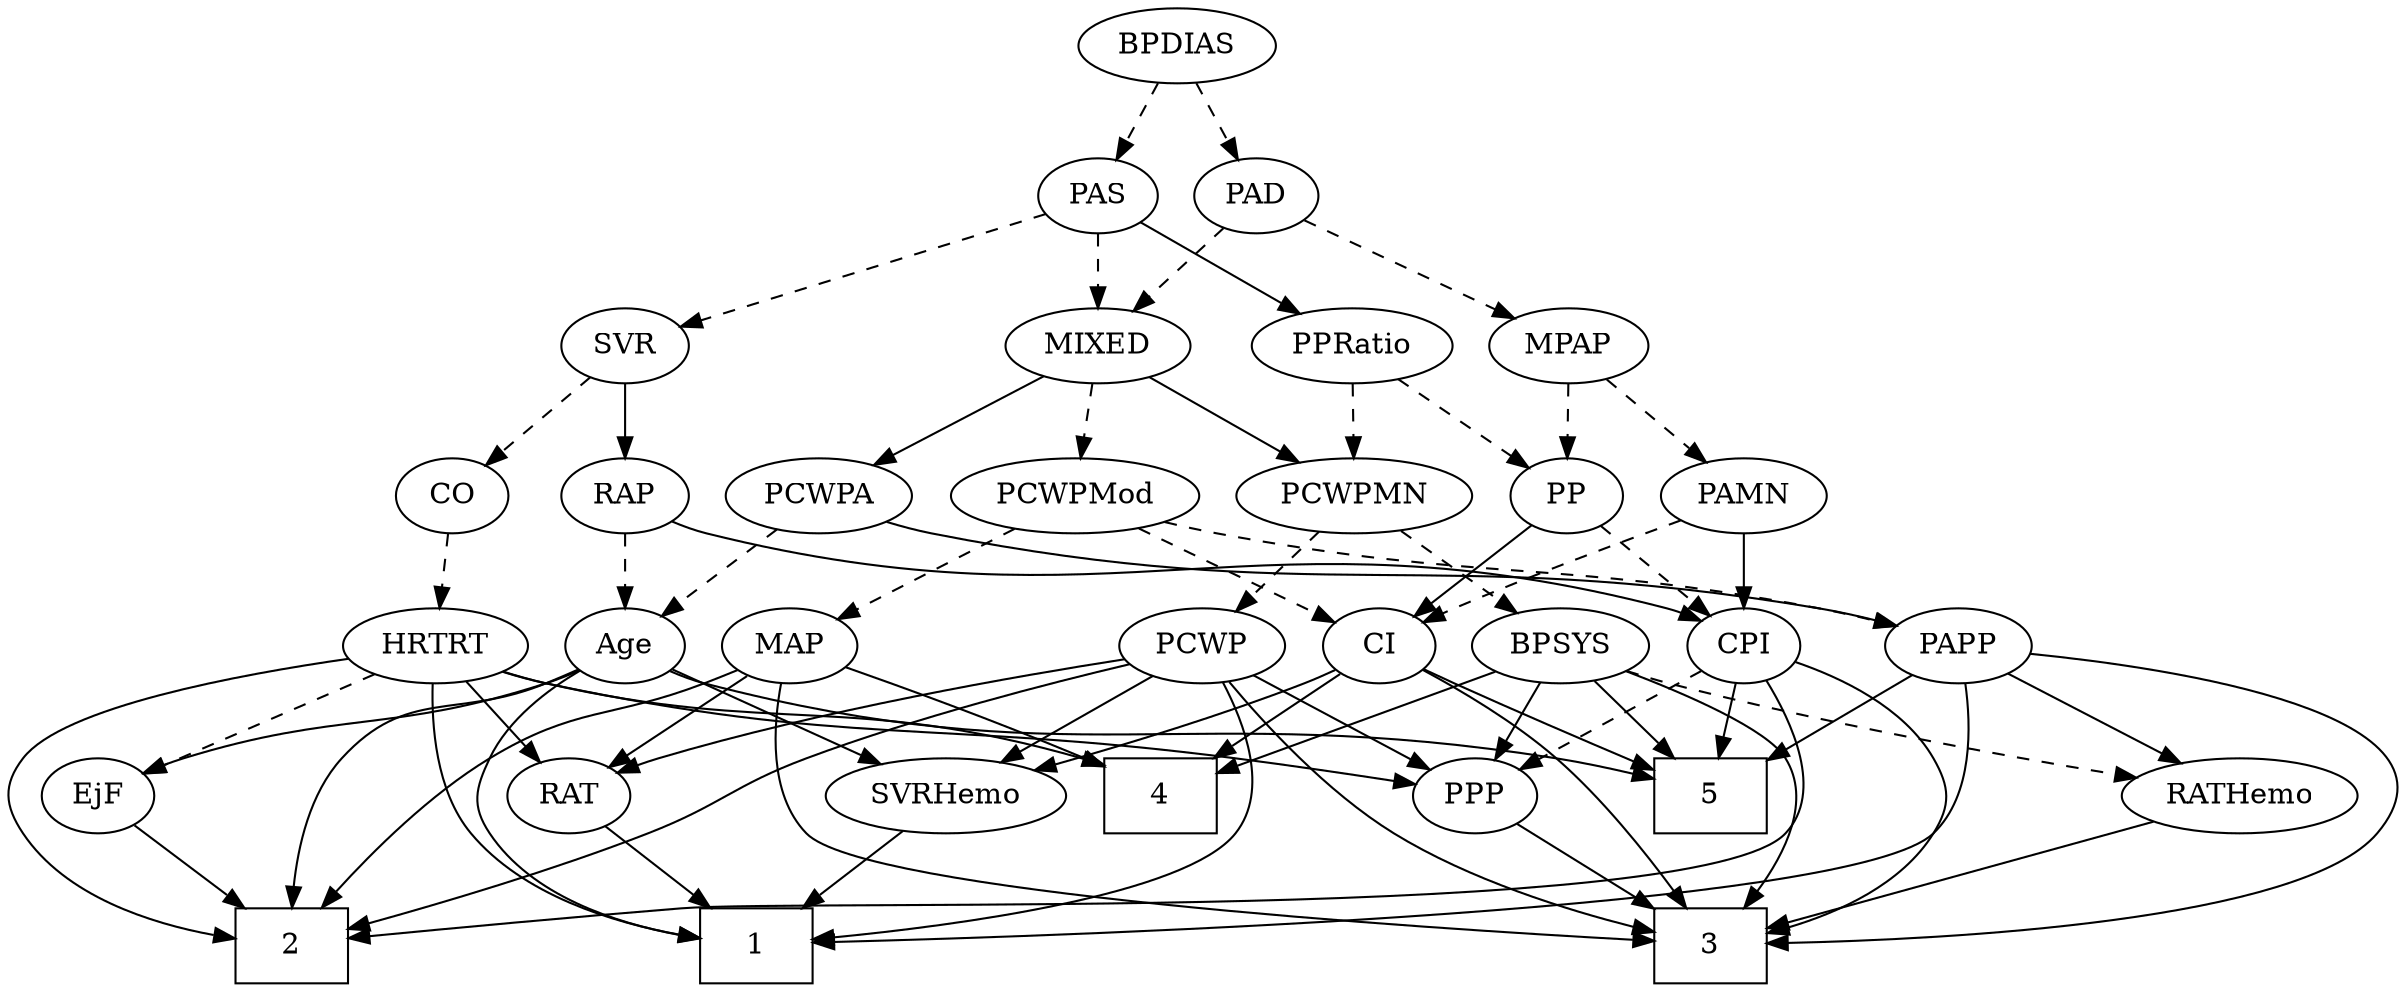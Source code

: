 strict digraph {
	graph [bb="0,0,1104.9,468"];
	node [label="\N"];
	1	[height=0.5,
		pos="788.94,18",
		shape=box,
		width=0.75];
	2	[height=0.5,
		pos="929.94,18",
		shape=box,
		width=0.75];
	3	[height=0.5,
		pos="346.94,18",
		shape=box,
		width=0.75];
	4	[height=0.5,
		pos="346.94,90",
		shape=box,
		width=0.75];
	5	[height=0.5,
		pos="236.94,90",
		shape=box,
		width=0.75];
	Age	[height=0.5,
		pos="919.94,162",
		width=0.75];
	Age -> 1	[pos="e,816.31,27.232 917.76,143.73 914.51,124.29 906.74,92.734 888.94,72 872.37,52.693 846.98,39.357 825.93,30.892",
		style=solid];
	Age -> 2	[pos="e,957.33,22.536 946.25,157.01 990.99,149.62 1078.8,132.32 1096.9,108 1133.7,58.652 1027.3,33.878 967.55,24.131",
		style=solid];
	Age -> 5	[pos="e,264.16,98.37 899.89,149.9 894.82,147.56 889.3,145.38 883.94,144 636.83,80.385 563.46,144.69 310.94,108 298.84,106.24 285.78,103.52 \
274.06,100.77",
		style=solid];
	EjF	[height=0.5,
		pos="1060.9,90",
		width=0.75];
	Age -> EjF	[pos="e,1039.7,101.55 941.05,150.52 964.83,138.72 1003.7,119.43 1030.7,106.03",
		style=solid];
	SVRHemo	[height=0.5,
		pos="741.94,90",
		width=1.3902];
	Age -> SVRHemo	[pos="e,776.7,103.05 898.76,150.63 893.92,148.37 888.78,146.04 883.94,144 851.63,130.37 814.47,116.56 786.27,106.46",
		style=solid];
	EjF -> 2	[pos="e,957.09,33.504 1040.5,78.062 1020.6,67.424 989.9,51.038 965.92,38.222",
		style=solid];
	RAP	[height=0.5,
		pos="905.94,234",
		width=0.77632];
	RAP -> Age	[pos="e,916.49,180.28 909.33,216.05 910.88,208.35 912.74,199.03 914.47,190.36",
		style=dashed];
	CPI	[height=0.5,
		pos="421.94,162",
		width=0.75];
	RAP -> CPI	[pos="e,444.07,172.33 884.88,221.83 879.79,219.55 874.27,217.42 868.94,216 696.46,170.07 643.2,218.68 468.94,180 463.89,178.88 458.63,\
177.35 453.54,175.68",
		style=solid];
	MIXED	[height=0.5,
		pos="628.94,306",
		width=1.1193];
	PCWPMod	[height=0.5,
		pos="508.94,234",
		width=1.4443];
	MIXED -> PCWPMod	[pos="e,534.38,249.84 605.52,291.34 587.78,280.99 563.13,266.61 543.18,254.97",
		style=dashed];
	PCWPA	[height=0.5,
		pos="738.94,234",
		width=1.1555];
	MIXED -> PCWPA	[pos="e,716.34,249.38 651.2,290.83 667.5,280.47 689.82,266.26 707.87,254.78",
		style=solid];
	PCWPMN	[height=0.5,
		pos="628.94,234",
		width=1.3902];
	MIXED -> PCWPMN	[pos="e,628.94,252.1 628.94,287.7 628.94,279.98 628.94,270.71 628.94,262.11",
		style=solid];
	MPAP	[height=0.5,
		pos="411.94,306",
		width=0.97491];
	PAMN	[height=0.5,
		pos="330.94,234",
		width=1.011];
	MPAP -> PAMN	[pos="e,348.38,250.07 394.77,290.15 383.57,280.48 368.76,267.68 356.22,256.85",
		style=dashed];
	PP	[height=0.5,
		pos="411.94,234",
		width=0.75];
	MPAP -> PP	[pos="e,411.94,252.1 411.94,287.7 411.94,279.98 411.94,270.71 411.94,262.11",
		style=dashed];
	BPSYS	[height=0.5,
		pos="266.94,162",
		width=1.0471];
	BPSYS -> 3	[pos="e,319.89,20.003 242.06,148.46 227.14,139.45 209.46,125.76 200.94,108 194.03,93.573 191.76,85.103 200.94,72 225.35,37.179 275.08,\
25.146 309.68,21.039",
		style=solid];
	BPSYS -> 4	[pos="e,327.37,108.13 284.3,145.81 294.61,136.79 307.9,125.16 319.59,114.93",
		style=solid];
	BPSYS -> 5	[pos="e,244.35,108.28 259.68,144.05 256.27,136.09 252.12,126.41 248.31,117.51",
		style=solid];
	RATHemo	[height=0.5,
		pos="66.945,90",
		width=1.3721];
	BPSYS -> RATHemo	[pos="e,101.63,102.86 237.88,150.42 231.95,148.28 225.75,146.06 219.94,144 183.36,131.05 141.74,116.65 111.15,106.14",
		style=dashed];
	PPP	[height=0.5,
		pos="532.94,90",
		width=0.75];
	BPSYS -> PPP	[pos="e,507.41,96.227 295.61,150.07 301.63,147.93 307.96,145.8 313.94,144 377.93,124.75 454.02,107.59 497.58,98.306",
		style=solid];
	PAD	[height=0.5,
		pos="554.94,378",
		width=0.79437];
	PAD -> MIXED	[pos="e,612.6,322.46 570.28,362.5 580.32,353 593.65,340.38 605.07,329.58",
		style=dashed];
	PAD -> MPAP	[pos="e,436.64,319.09 532.91,366.22 509.65,354.83 472.67,336.73 445.72,323.53",
		style=dashed];
	CO	[height=0.5,
		pos="832.94,234",
		width=0.75];
	HRTRT	[height=0.5,
		pos="834.94,162",
		width=1.1013];
	CO -> HRTRT	[pos="e,834.46,180.1 833.44,215.7 833.66,207.98 833.92,198.71 834.17,190.11",
		style=dashed];
	PAS	[height=0.5,
		pos="628.94,378",
		width=0.75];
	PAS -> MIXED	[pos="e,628.94,324.1 628.94,359.7 628.94,351.98 628.94,342.71 628.94,334.11",
		style=dashed];
	SVR	[height=0.5,
		pos="832.94,306",
		width=0.77632];
	PAS -> SVR	[pos="e,808.87,315.26 652.35,368.97 688.41,356.6 757.73,332.81 799.21,318.57",
		style=dashed];
	PPRatio	[height=0.5,
		pos="530.94,306",
		width=1.1013];
	PAS -> PPRatio	[pos="e,551.52,321.7 610.97,364.16 596.67,353.94 576.37,339.44 559.79,327.61",
		style=solid];
	PAMN -> CPI	[pos="e,404.96,176.07 349.8,218.5 363.38,208.05 381.84,193.85 396.69,182.42",
		style=solid];
	CI	[height=0.5,
		pos="349.94,162",
		width=0.75];
	PAMN -> CI	[pos="e,345.39,179.79 335.54,216.05 337.69,208.14 340.3,198.54 342.7,189.69",
		style=dashed];
	RATHemo -> 3	[pos="e,319.83,25.402 105.22,78.514 113.37,76.325 121.94,74.058 129.94,72 193.06,55.78 266.81,38.019 310.04,27.728",
		style=solid];
	CPI -> 2	[pos="e,902.81,23.785 430.55,144.55 442.42,123.71 465.92,88.545 496.94,72 561.65,37.495 752.28,45.863 824.94,36 847.54,32.933 872.77,28.87 \
892.83,25.485",
		style=solid];
	CPI -> 3	[pos="e,359.78,36.154 415.64,144.16 408.57,125.93 396.33,96.215 382.94,72 377.83,62.751 371.56,53.068 365.69,44.546",
		style=solid];
	CPI -> 5	[pos="e,264.17,99.778 400.78,150.58 395.95,148.32 390.8,146 385.94,144 348.32,128.47 304.31,113.15 273.92,103.01",
		style=solid];
	CPI -> PPP	[pos="e,513.74,103.11 441.03,148.97 458.66,137.85 485.07,121.19 505.06,108.58",
		style=dashed];
	RAT	[height=0.5,
		pos="836.94,90",
		width=0.75827];
	RAT -> 1	[pos="e,800.8,36.292 826.05,73.116 820.29,64.716 813.08,54.196 806.55,44.671",
		style=solid];
	SVR -> RAP	[pos="e,890.84,249.49 848.07,290.5 858.25,280.73 871.85,267.69 883.31,256.7",
		style=solid];
	SVR -> CO	[pos="e,832.94,252.1 832.94,287.7 832.94,279.98 832.94,270.71 832.94,262.11",
		style=dashed];
	MAP	[height=0.5,
		pos="508.94,162",
		width=0.84854];
	PCWPMod -> MAP	[pos="e,508.94,180.1 508.94,215.7 508.94,207.98 508.94,198.71 508.94,190.11",
		style=dashed];
	PCWPMod -> CI	[pos="e,371.21,173.19 477.21,219.68 452.3,209.14 416.78,193.92 385.94,180 384.15,179.19 382.31,178.35 380.45,177.49",
		style=dashed];
	PAPP	[height=0.5,
		pos="178.94,162",
		width=0.88464];
	PCWPMod -> PAPP	[pos="e,202.89,174.04 470.72,221.62 463.21,219.59 455.36,217.61 447.94,216 347.7,194.19 318.68,207.84 219.94,180 217.48,179.3 214.96,178.5 \
212.45,177.63",
		style=dashed];
	PCWPA -> Age	[pos="e,898.77,173.39 770.66,222.34 800.25,212.17 845.49,196.07 883.94,180 885.76,179.24 887.62,178.44 889.49,177.62",
		style=dashed];
	PCWPA -> PAPP	[pos="e,202.37,174.2 708.53,221.51 701.83,219.36 694.71,217.37 687.94,216 483.46,174.71 422.83,228.56 219.94,180 217.3,179.37 214.6,178.58 \
211.91,177.7",
		style=solid];
	PCWPMN -> BPSYS	[pos="e,294.98,174.21 592.32,221.58 584.96,219.53 577.24,217.56 569.94,216 457.57,192.03 425.46,207.69 313.94,180 310.93,179.25 307.83,\
178.38 304.74,177.43",
		style=dashed];
	PCWP	[height=0.5,
		pos="628.94,162",
		width=0.97491];
	PCWPMN -> PCWP	[pos="e,628.94,180.1 628.94,215.7 628.94,207.98 628.94,198.71 628.94,190.11",
		style=dashed];
	SVRHemo -> 1	[pos="e,777.23,36.447 753.08,72.411 758.6,64.2 765.38,54.099 771.56,44.9",
		style=solid];
	BPDIAS	[height=0.5,
		pos="591.94,450",
		width=1.1735];
	BPDIAS -> PAD	[pos="e,563.56,395.31 582.99,432.05 578.61,423.77 573.24,413.62 568.38,404.42",
		style=dashed];
	BPDIAS -> PAS	[pos="e,620.33,395.31 600.9,432.05 605.28,423.77 610.65,413.62 615.51,404.42",
		style=dashed];
	MAP -> 2	[pos="e,902.7,23.916 529.31,148.34 561.02,129.16 624.61,92.772 682.94,72 721.24,58.364 833.58,36.687 892.66,25.763",
		style=solid];
	MAP -> 3	[pos="e,366.41,36.066 492.52,146.6 464.67,122.19 407.91,72.44 374.08,42.787",
		style=solid];
	MAP -> 4	[pos="e,374.2,102.78 485.04,150.67 458.24,139.09 414.47,120.18 383.4,106.75",
		style=solid];
	MAP -> RAT	[pos="e,816.4,101.89 536.66,154.42 551.03,151.1 568.89,147.13 584.94,144 680.47,125.37 708.06,137.06 800.94,108 802.87,107.4 804.83,106.71 \
806.79,105.96",
		style=solid];
	PP -> CPI	[pos="e,419.48,180.28 414.37,216.05 415.47,208.35 416.8,199.03 418.04,190.36",
		style=dashed];
	PP -> CI	[pos="e,363.07,177.82 398.8,218.15 390.41,208.69 379.38,196.24 369.93,185.56",
		style=solid];
	PPP -> 3	[pos="e,374.04,29.198 509.76,80.276 478.12,68.366 421.05,46.891 383.59,32.789",
		style=solid];
	PPRatio -> PCWPMN	[pos="e,607.31,250.46 551.25,290.5 565.06,280.63 583.57,267.41 599.06,256.35",
		style=dashed];
	PPRatio -> PP	[pos="e,431.57,246.54 507.72,291.34 488.39,279.97 460.81,263.74 440.21,251.62",
		style=dashed];
	PCWP -> 1	[pos="e,761.61,27.809 635.63,144.32 644.14,124.85 660.48,92.697 682.94,72 702.85,53.661 730.28,40.175 752.25,31.397",
		style=solid];
	PCWP -> 2	[pos="e,923.64,36.355 662.96,156.88 721.73,149.22 839.22,131.45 872.94,108 894.95,92.698 910.41,65.876 919.62,45.666",
		style=solid];
	PCWP -> 3	[pos="e,374.07,19.305 622.16,144.08 613.11,123.76 595.14,90.15 568.94,72 512.63,32.973 431.1,22.487 384.12,19.792",
		style=solid];
	PCWP -> RAT	[pos="e,815.84,101.58 659.53,152.99 694.27,143.58 752.44,126.82 800.94,108 802.78,107.29 804.66,106.52 806.54,105.73",
		style=solid];
	PCWP -> SVRHemo	[pos="e,717.76,105.98 650.47,147.67 667.05,137.4 690.26,123.02 709.15,111.31",
		style=solid];
	PCWP -> PPP	[pos="e,550.41,103.73 609.52,146.83 594.91,136.18 574.75,121.48 558.78,109.84",
		style=solid];
	CI -> 3	[pos="e,331.33,36.226 335.46,146.71 326.49,136.8 315.79,122.76 310.94,108 305.95,92.798 306.24,87.293 310.94,72 313.95,62.215 319.45,52.616 \
325.26,44.334",
		style=solid];
	CI -> 4	[pos="e,347.68,108.1 349.2,143.7 348.87,135.98 348.48,126.71 348.11,118.11",
		style=solid];
	CI -> 5	[pos="e,264.27,107.93 330.78,149.13 314.94,139.32 292.02,125.12 272.8,113.21",
		style=solid];
	CI -> SVRHemo	[pos="e,694.81,96.278 370.47,150.04 375.43,147.75 380.79,145.56 385.94,144 440.6,127.42 598.75,107.49 684.7,97.453",
		style=solid];
	PAPP -> 1	[pos="e,761.76,19.624 177.78,143.94 177.41,123.48 180.29,89.724 200.94,72 242.75,36.126 629.02,23.127 751.72,19.883",
		style=solid];
	PAPP -> 3	[pos="e,319.72,18.942 148.31,156.8 88.7,147.43 -33.499,121.62 8.9448,72 47.328,27.129 229.97,19.987 309.64,19.036",
		style=solid];
	PAPP -> 5	[pos="e,222.48,108.46 191.82,145.46 198.91,136.91 207.89,126.07 215.97,116.32",
		style=solid];
	PAPP -> RATHemo	[pos="e,90.856,105.94 158.4,148.16 141.94,137.87 118.53,123.24 99.514,111.36",
		style=solid];
	HRTRT -> 1	[pos="e,816.23,28.072 850.44,145.12 866.19,126.96 886.49,96.569 872.94,72 862.83,53.654 843.39,40.784 825.76,32.324",
		style=solid];
	HRTRT -> 2	[pos="e,924.21,36.041 853.4,145.95 864.71,136.04 878.89,122.29 888.94,108 902.58,88.631 913.51,64.008 920.64,45.573",
		style=solid];
	HRTRT -> 4	[pos="e,374.2,94.91 797.46,155.62 706.54,142.58 475.1,109.38 384.31,96.359",
		style=solid];
	HRTRT -> EjF	[pos="e,1036.5,97.957 865.2,150.28 871.38,148.15 877.86,145.97 883.94,144 933.26,128.07 990.82,111.14 1026.6,100.81",
		style=dashed];
	HRTRT -> RAT	[pos="e,836.46,108.1 835.44,143.7 835.66,135.98 835.92,126.71 836.17,118.11",
		style=solid];
	HRTRT -> PPP	[pos="e,558.04,96.817 800.3,152.97 742.28,139.52 626.09,112.59 567.87,99.096",
		style=solid];
}
